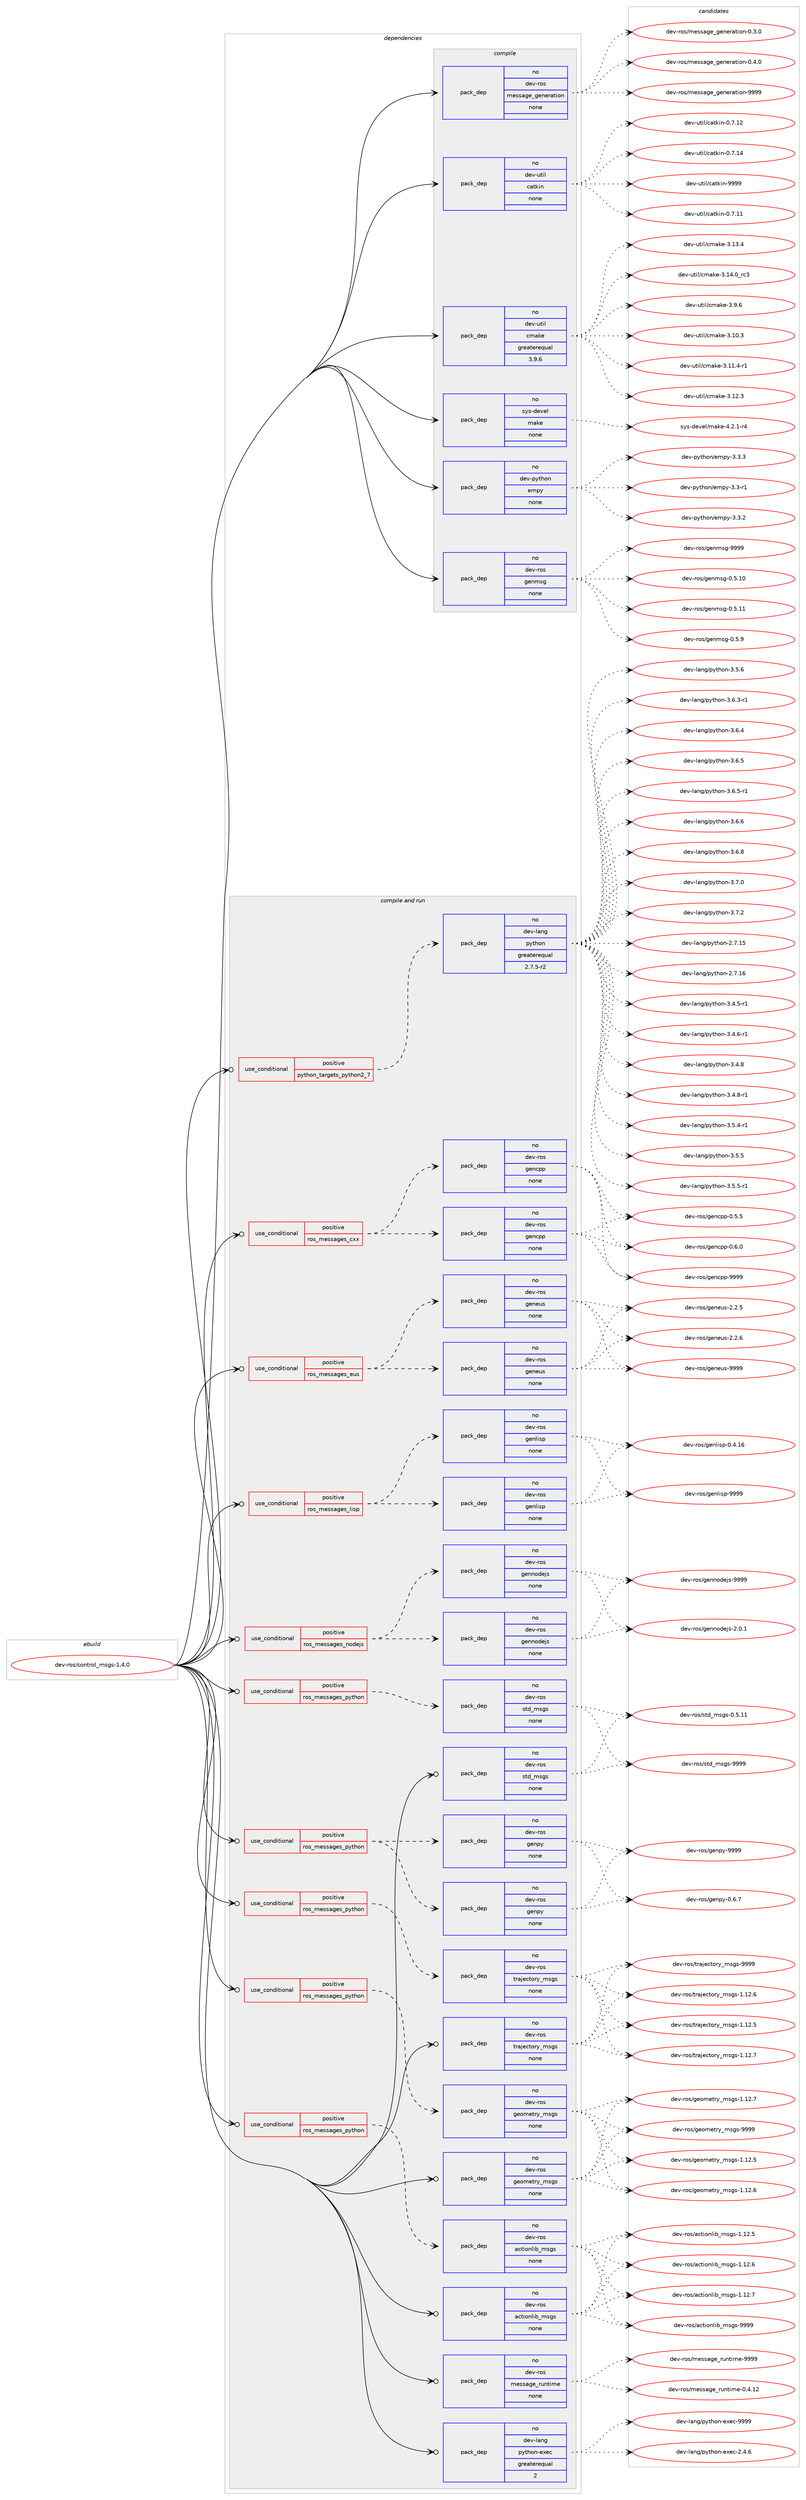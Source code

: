 digraph prolog {

# *************
# Graph options
# *************

newrank=true;
concentrate=true;
compound=true;
graph [rankdir=LR,fontname=Helvetica,fontsize=10,ranksep=1.5];#, ranksep=2.5, nodesep=0.2];
edge  [arrowhead=vee];
node  [fontname=Helvetica,fontsize=10];

# **********
# The ebuild
# **********

subgraph cluster_leftcol {
color=gray;
rank=same;
label=<<i>ebuild</i>>;
id [label="dev-ros/control_msgs-1.4.0", color=red, width=4, href="../dev-ros/control_msgs-1.4.0.svg"];
}

# ****************
# The dependencies
# ****************

subgraph cluster_midcol {
color=gray;
label=<<i>dependencies</i>>;
subgraph cluster_compile {
fillcolor="#eeeeee";
style=filled;
label=<<i>compile</i>>;
subgraph pack1041934 {
dependency1453414 [label=<<TABLE BORDER="0" CELLBORDER="1" CELLSPACING="0" CELLPADDING="4" WIDTH="220"><TR><TD ROWSPAN="6" CELLPADDING="30">pack_dep</TD></TR><TR><TD WIDTH="110">no</TD></TR><TR><TD>dev-python</TD></TR><TR><TD>empy</TD></TR><TR><TD>none</TD></TR><TR><TD></TD></TR></TABLE>>, shape=none, color=blue];
}
id:e -> dependency1453414:w [weight=20,style="solid",arrowhead="vee"];
subgraph pack1041935 {
dependency1453415 [label=<<TABLE BORDER="0" CELLBORDER="1" CELLSPACING="0" CELLPADDING="4" WIDTH="220"><TR><TD ROWSPAN="6" CELLPADDING="30">pack_dep</TD></TR><TR><TD WIDTH="110">no</TD></TR><TR><TD>dev-ros</TD></TR><TR><TD>genmsg</TD></TR><TR><TD>none</TD></TR><TR><TD></TD></TR></TABLE>>, shape=none, color=blue];
}
id:e -> dependency1453415:w [weight=20,style="solid",arrowhead="vee"];
subgraph pack1041936 {
dependency1453416 [label=<<TABLE BORDER="0" CELLBORDER="1" CELLSPACING="0" CELLPADDING="4" WIDTH="220"><TR><TD ROWSPAN="6" CELLPADDING="30">pack_dep</TD></TR><TR><TD WIDTH="110">no</TD></TR><TR><TD>dev-ros</TD></TR><TR><TD>message_generation</TD></TR><TR><TD>none</TD></TR><TR><TD></TD></TR></TABLE>>, shape=none, color=blue];
}
id:e -> dependency1453416:w [weight=20,style="solid",arrowhead="vee"];
subgraph pack1041937 {
dependency1453417 [label=<<TABLE BORDER="0" CELLBORDER="1" CELLSPACING="0" CELLPADDING="4" WIDTH="220"><TR><TD ROWSPAN="6" CELLPADDING="30">pack_dep</TD></TR><TR><TD WIDTH="110">no</TD></TR><TR><TD>dev-util</TD></TR><TR><TD>catkin</TD></TR><TR><TD>none</TD></TR><TR><TD></TD></TR></TABLE>>, shape=none, color=blue];
}
id:e -> dependency1453417:w [weight=20,style="solid",arrowhead="vee"];
subgraph pack1041938 {
dependency1453418 [label=<<TABLE BORDER="0" CELLBORDER="1" CELLSPACING="0" CELLPADDING="4" WIDTH="220"><TR><TD ROWSPAN="6" CELLPADDING="30">pack_dep</TD></TR><TR><TD WIDTH="110">no</TD></TR><TR><TD>dev-util</TD></TR><TR><TD>cmake</TD></TR><TR><TD>greaterequal</TD></TR><TR><TD>3.9.6</TD></TR></TABLE>>, shape=none, color=blue];
}
id:e -> dependency1453418:w [weight=20,style="solid",arrowhead="vee"];
subgraph pack1041939 {
dependency1453419 [label=<<TABLE BORDER="0" CELLBORDER="1" CELLSPACING="0" CELLPADDING="4" WIDTH="220"><TR><TD ROWSPAN="6" CELLPADDING="30">pack_dep</TD></TR><TR><TD WIDTH="110">no</TD></TR><TR><TD>sys-devel</TD></TR><TR><TD>make</TD></TR><TR><TD>none</TD></TR><TR><TD></TD></TR></TABLE>>, shape=none, color=blue];
}
id:e -> dependency1453419:w [weight=20,style="solid",arrowhead="vee"];
}
subgraph cluster_compileandrun {
fillcolor="#eeeeee";
style=filled;
label=<<i>compile and run</i>>;
subgraph cond388090 {
dependency1453420 [label=<<TABLE BORDER="0" CELLBORDER="1" CELLSPACING="0" CELLPADDING="4"><TR><TD ROWSPAN="3" CELLPADDING="10">use_conditional</TD></TR><TR><TD>positive</TD></TR><TR><TD>python_targets_python2_7</TD></TR></TABLE>>, shape=none, color=red];
subgraph pack1041940 {
dependency1453421 [label=<<TABLE BORDER="0" CELLBORDER="1" CELLSPACING="0" CELLPADDING="4" WIDTH="220"><TR><TD ROWSPAN="6" CELLPADDING="30">pack_dep</TD></TR><TR><TD WIDTH="110">no</TD></TR><TR><TD>dev-lang</TD></TR><TR><TD>python</TD></TR><TR><TD>greaterequal</TD></TR><TR><TD>2.7.5-r2</TD></TR></TABLE>>, shape=none, color=blue];
}
dependency1453420:e -> dependency1453421:w [weight=20,style="dashed",arrowhead="vee"];
}
id:e -> dependency1453420:w [weight=20,style="solid",arrowhead="odotvee"];
subgraph cond388091 {
dependency1453422 [label=<<TABLE BORDER="0" CELLBORDER="1" CELLSPACING="0" CELLPADDING="4"><TR><TD ROWSPAN="3" CELLPADDING="10">use_conditional</TD></TR><TR><TD>positive</TD></TR><TR><TD>ros_messages_cxx</TD></TR></TABLE>>, shape=none, color=red];
subgraph pack1041941 {
dependency1453423 [label=<<TABLE BORDER="0" CELLBORDER="1" CELLSPACING="0" CELLPADDING="4" WIDTH="220"><TR><TD ROWSPAN="6" CELLPADDING="30">pack_dep</TD></TR><TR><TD WIDTH="110">no</TD></TR><TR><TD>dev-ros</TD></TR><TR><TD>gencpp</TD></TR><TR><TD>none</TD></TR><TR><TD></TD></TR></TABLE>>, shape=none, color=blue];
}
dependency1453422:e -> dependency1453423:w [weight=20,style="dashed",arrowhead="vee"];
subgraph pack1041942 {
dependency1453424 [label=<<TABLE BORDER="0" CELLBORDER="1" CELLSPACING="0" CELLPADDING="4" WIDTH="220"><TR><TD ROWSPAN="6" CELLPADDING="30">pack_dep</TD></TR><TR><TD WIDTH="110">no</TD></TR><TR><TD>dev-ros</TD></TR><TR><TD>gencpp</TD></TR><TR><TD>none</TD></TR><TR><TD></TD></TR></TABLE>>, shape=none, color=blue];
}
dependency1453422:e -> dependency1453424:w [weight=20,style="dashed",arrowhead="vee"];
}
id:e -> dependency1453422:w [weight=20,style="solid",arrowhead="odotvee"];
subgraph cond388092 {
dependency1453425 [label=<<TABLE BORDER="0" CELLBORDER="1" CELLSPACING="0" CELLPADDING="4"><TR><TD ROWSPAN="3" CELLPADDING="10">use_conditional</TD></TR><TR><TD>positive</TD></TR><TR><TD>ros_messages_eus</TD></TR></TABLE>>, shape=none, color=red];
subgraph pack1041943 {
dependency1453426 [label=<<TABLE BORDER="0" CELLBORDER="1" CELLSPACING="0" CELLPADDING="4" WIDTH="220"><TR><TD ROWSPAN="6" CELLPADDING="30">pack_dep</TD></TR><TR><TD WIDTH="110">no</TD></TR><TR><TD>dev-ros</TD></TR><TR><TD>geneus</TD></TR><TR><TD>none</TD></TR><TR><TD></TD></TR></TABLE>>, shape=none, color=blue];
}
dependency1453425:e -> dependency1453426:w [weight=20,style="dashed",arrowhead="vee"];
subgraph pack1041944 {
dependency1453427 [label=<<TABLE BORDER="0" CELLBORDER="1" CELLSPACING="0" CELLPADDING="4" WIDTH="220"><TR><TD ROWSPAN="6" CELLPADDING="30">pack_dep</TD></TR><TR><TD WIDTH="110">no</TD></TR><TR><TD>dev-ros</TD></TR><TR><TD>geneus</TD></TR><TR><TD>none</TD></TR><TR><TD></TD></TR></TABLE>>, shape=none, color=blue];
}
dependency1453425:e -> dependency1453427:w [weight=20,style="dashed",arrowhead="vee"];
}
id:e -> dependency1453425:w [weight=20,style="solid",arrowhead="odotvee"];
subgraph cond388093 {
dependency1453428 [label=<<TABLE BORDER="0" CELLBORDER="1" CELLSPACING="0" CELLPADDING="4"><TR><TD ROWSPAN="3" CELLPADDING="10">use_conditional</TD></TR><TR><TD>positive</TD></TR><TR><TD>ros_messages_lisp</TD></TR></TABLE>>, shape=none, color=red];
subgraph pack1041945 {
dependency1453429 [label=<<TABLE BORDER="0" CELLBORDER="1" CELLSPACING="0" CELLPADDING="4" WIDTH="220"><TR><TD ROWSPAN="6" CELLPADDING="30">pack_dep</TD></TR><TR><TD WIDTH="110">no</TD></TR><TR><TD>dev-ros</TD></TR><TR><TD>genlisp</TD></TR><TR><TD>none</TD></TR><TR><TD></TD></TR></TABLE>>, shape=none, color=blue];
}
dependency1453428:e -> dependency1453429:w [weight=20,style="dashed",arrowhead="vee"];
subgraph pack1041946 {
dependency1453430 [label=<<TABLE BORDER="0" CELLBORDER="1" CELLSPACING="0" CELLPADDING="4" WIDTH="220"><TR><TD ROWSPAN="6" CELLPADDING="30">pack_dep</TD></TR><TR><TD WIDTH="110">no</TD></TR><TR><TD>dev-ros</TD></TR><TR><TD>genlisp</TD></TR><TR><TD>none</TD></TR><TR><TD></TD></TR></TABLE>>, shape=none, color=blue];
}
dependency1453428:e -> dependency1453430:w [weight=20,style="dashed",arrowhead="vee"];
}
id:e -> dependency1453428:w [weight=20,style="solid",arrowhead="odotvee"];
subgraph cond388094 {
dependency1453431 [label=<<TABLE BORDER="0" CELLBORDER="1" CELLSPACING="0" CELLPADDING="4"><TR><TD ROWSPAN="3" CELLPADDING="10">use_conditional</TD></TR><TR><TD>positive</TD></TR><TR><TD>ros_messages_nodejs</TD></TR></TABLE>>, shape=none, color=red];
subgraph pack1041947 {
dependency1453432 [label=<<TABLE BORDER="0" CELLBORDER="1" CELLSPACING="0" CELLPADDING="4" WIDTH="220"><TR><TD ROWSPAN="6" CELLPADDING="30">pack_dep</TD></TR><TR><TD WIDTH="110">no</TD></TR><TR><TD>dev-ros</TD></TR><TR><TD>gennodejs</TD></TR><TR><TD>none</TD></TR><TR><TD></TD></TR></TABLE>>, shape=none, color=blue];
}
dependency1453431:e -> dependency1453432:w [weight=20,style="dashed",arrowhead="vee"];
subgraph pack1041948 {
dependency1453433 [label=<<TABLE BORDER="0" CELLBORDER="1" CELLSPACING="0" CELLPADDING="4" WIDTH="220"><TR><TD ROWSPAN="6" CELLPADDING="30">pack_dep</TD></TR><TR><TD WIDTH="110">no</TD></TR><TR><TD>dev-ros</TD></TR><TR><TD>gennodejs</TD></TR><TR><TD>none</TD></TR><TR><TD></TD></TR></TABLE>>, shape=none, color=blue];
}
dependency1453431:e -> dependency1453433:w [weight=20,style="dashed",arrowhead="vee"];
}
id:e -> dependency1453431:w [weight=20,style="solid",arrowhead="odotvee"];
subgraph cond388095 {
dependency1453434 [label=<<TABLE BORDER="0" CELLBORDER="1" CELLSPACING="0" CELLPADDING="4"><TR><TD ROWSPAN="3" CELLPADDING="10">use_conditional</TD></TR><TR><TD>positive</TD></TR><TR><TD>ros_messages_python</TD></TR></TABLE>>, shape=none, color=red];
subgraph pack1041949 {
dependency1453435 [label=<<TABLE BORDER="0" CELLBORDER="1" CELLSPACING="0" CELLPADDING="4" WIDTH="220"><TR><TD ROWSPAN="6" CELLPADDING="30">pack_dep</TD></TR><TR><TD WIDTH="110">no</TD></TR><TR><TD>dev-ros</TD></TR><TR><TD>actionlib_msgs</TD></TR><TR><TD>none</TD></TR><TR><TD></TD></TR></TABLE>>, shape=none, color=blue];
}
dependency1453434:e -> dependency1453435:w [weight=20,style="dashed",arrowhead="vee"];
}
id:e -> dependency1453434:w [weight=20,style="solid",arrowhead="odotvee"];
subgraph cond388096 {
dependency1453436 [label=<<TABLE BORDER="0" CELLBORDER="1" CELLSPACING="0" CELLPADDING="4"><TR><TD ROWSPAN="3" CELLPADDING="10">use_conditional</TD></TR><TR><TD>positive</TD></TR><TR><TD>ros_messages_python</TD></TR></TABLE>>, shape=none, color=red];
subgraph pack1041950 {
dependency1453437 [label=<<TABLE BORDER="0" CELLBORDER="1" CELLSPACING="0" CELLPADDING="4" WIDTH="220"><TR><TD ROWSPAN="6" CELLPADDING="30">pack_dep</TD></TR><TR><TD WIDTH="110">no</TD></TR><TR><TD>dev-ros</TD></TR><TR><TD>genpy</TD></TR><TR><TD>none</TD></TR><TR><TD></TD></TR></TABLE>>, shape=none, color=blue];
}
dependency1453436:e -> dependency1453437:w [weight=20,style="dashed",arrowhead="vee"];
subgraph pack1041951 {
dependency1453438 [label=<<TABLE BORDER="0" CELLBORDER="1" CELLSPACING="0" CELLPADDING="4" WIDTH="220"><TR><TD ROWSPAN="6" CELLPADDING="30">pack_dep</TD></TR><TR><TD WIDTH="110">no</TD></TR><TR><TD>dev-ros</TD></TR><TR><TD>genpy</TD></TR><TR><TD>none</TD></TR><TR><TD></TD></TR></TABLE>>, shape=none, color=blue];
}
dependency1453436:e -> dependency1453438:w [weight=20,style="dashed",arrowhead="vee"];
}
id:e -> dependency1453436:w [weight=20,style="solid",arrowhead="odotvee"];
subgraph cond388097 {
dependency1453439 [label=<<TABLE BORDER="0" CELLBORDER="1" CELLSPACING="0" CELLPADDING="4"><TR><TD ROWSPAN="3" CELLPADDING="10">use_conditional</TD></TR><TR><TD>positive</TD></TR><TR><TD>ros_messages_python</TD></TR></TABLE>>, shape=none, color=red];
subgraph pack1041952 {
dependency1453440 [label=<<TABLE BORDER="0" CELLBORDER="1" CELLSPACING="0" CELLPADDING="4" WIDTH="220"><TR><TD ROWSPAN="6" CELLPADDING="30">pack_dep</TD></TR><TR><TD WIDTH="110">no</TD></TR><TR><TD>dev-ros</TD></TR><TR><TD>geometry_msgs</TD></TR><TR><TD>none</TD></TR><TR><TD></TD></TR></TABLE>>, shape=none, color=blue];
}
dependency1453439:e -> dependency1453440:w [weight=20,style="dashed",arrowhead="vee"];
}
id:e -> dependency1453439:w [weight=20,style="solid",arrowhead="odotvee"];
subgraph cond388098 {
dependency1453441 [label=<<TABLE BORDER="0" CELLBORDER="1" CELLSPACING="0" CELLPADDING="4"><TR><TD ROWSPAN="3" CELLPADDING="10">use_conditional</TD></TR><TR><TD>positive</TD></TR><TR><TD>ros_messages_python</TD></TR></TABLE>>, shape=none, color=red];
subgraph pack1041953 {
dependency1453442 [label=<<TABLE BORDER="0" CELLBORDER="1" CELLSPACING="0" CELLPADDING="4" WIDTH="220"><TR><TD ROWSPAN="6" CELLPADDING="30">pack_dep</TD></TR><TR><TD WIDTH="110">no</TD></TR><TR><TD>dev-ros</TD></TR><TR><TD>std_msgs</TD></TR><TR><TD>none</TD></TR><TR><TD></TD></TR></TABLE>>, shape=none, color=blue];
}
dependency1453441:e -> dependency1453442:w [weight=20,style="dashed",arrowhead="vee"];
}
id:e -> dependency1453441:w [weight=20,style="solid",arrowhead="odotvee"];
subgraph cond388099 {
dependency1453443 [label=<<TABLE BORDER="0" CELLBORDER="1" CELLSPACING="0" CELLPADDING="4"><TR><TD ROWSPAN="3" CELLPADDING="10">use_conditional</TD></TR><TR><TD>positive</TD></TR><TR><TD>ros_messages_python</TD></TR></TABLE>>, shape=none, color=red];
subgraph pack1041954 {
dependency1453444 [label=<<TABLE BORDER="0" CELLBORDER="1" CELLSPACING="0" CELLPADDING="4" WIDTH="220"><TR><TD ROWSPAN="6" CELLPADDING="30">pack_dep</TD></TR><TR><TD WIDTH="110">no</TD></TR><TR><TD>dev-ros</TD></TR><TR><TD>trajectory_msgs</TD></TR><TR><TD>none</TD></TR><TR><TD></TD></TR></TABLE>>, shape=none, color=blue];
}
dependency1453443:e -> dependency1453444:w [weight=20,style="dashed",arrowhead="vee"];
}
id:e -> dependency1453443:w [weight=20,style="solid",arrowhead="odotvee"];
subgraph pack1041955 {
dependency1453445 [label=<<TABLE BORDER="0" CELLBORDER="1" CELLSPACING="0" CELLPADDING="4" WIDTH="220"><TR><TD ROWSPAN="6" CELLPADDING="30">pack_dep</TD></TR><TR><TD WIDTH="110">no</TD></TR><TR><TD>dev-lang</TD></TR><TR><TD>python-exec</TD></TR><TR><TD>greaterequal</TD></TR><TR><TD>2</TD></TR></TABLE>>, shape=none, color=blue];
}
id:e -> dependency1453445:w [weight=20,style="solid",arrowhead="odotvee"];
subgraph pack1041956 {
dependency1453446 [label=<<TABLE BORDER="0" CELLBORDER="1" CELLSPACING="0" CELLPADDING="4" WIDTH="220"><TR><TD ROWSPAN="6" CELLPADDING="30">pack_dep</TD></TR><TR><TD WIDTH="110">no</TD></TR><TR><TD>dev-ros</TD></TR><TR><TD>actionlib_msgs</TD></TR><TR><TD>none</TD></TR><TR><TD></TD></TR></TABLE>>, shape=none, color=blue];
}
id:e -> dependency1453446:w [weight=20,style="solid",arrowhead="odotvee"];
subgraph pack1041957 {
dependency1453447 [label=<<TABLE BORDER="0" CELLBORDER="1" CELLSPACING="0" CELLPADDING="4" WIDTH="220"><TR><TD ROWSPAN="6" CELLPADDING="30">pack_dep</TD></TR><TR><TD WIDTH="110">no</TD></TR><TR><TD>dev-ros</TD></TR><TR><TD>geometry_msgs</TD></TR><TR><TD>none</TD></TR><TR><TD></TD></TR></TABLE>>, shape=none, color=blue];
}
id:e -> dependency1453447:w [weight=20,style="solid",arrowhead="odotvee"];
subgraph pack1041958 {
dependency1453448 [label=<<TABLE BORDER="0" CELLBORDER="1" CELLSPACING="0" CELLPADDING="4" WIDTH="220"><TR><TD ROWSPAN="6" CELLPADDING="30">pack_dep</TD></TR><TR><TD WIDTH="110">no</TD></TR><TR><TD>dev-ros</TD></TR><TR><TD>message_runtime</TD></TR><TR><TD>none</TD></TR><TR><TD></TD></TR></TABLE>>, shape=none, color=blue];
}
id:e -> dependency1453448:w [weight=20,style="solid",arrowhead="odotvee"];
subgraph pack1041959 {
dependency1453449 [label=<<TABLE BORDER="0" CELLBORDER="1" CELLSPACING="0" CELLPADDING="4" WIDTH="220"><TR><TD ROWSPAN="6" CELLPADDING="30">pack_dep</TD></TR><TR><TD WIDTH="110">no</TD></TR><TR><TD>dev-ros</TD></TR><TR><TD>std_msgs</TD></TR><TR><TD>none</TD></TR><TR><TD></TD></TR></TABLE>>, shape=none, color=blue];
}
id:e -> dependency1453449:w [weight=20,style="solid",arrowhead="odotvee"];
subgraph pack1041960 {
dependency1453450 [label=<<TABLE BORDER="0" CELLBORDER="1" CELLSPACING="0" CELLPADDING="4" WIDTH="220"><TR><TD ROWSPAN="6" CELLPADDING="30">pack_dep</TD></TR><TR><TD WIDTH="110">no</TD></TR><TR><TD>dev-ros</TD></TR><TR><TD>trajectory_msgs</TD></TR><TR><TD>none</TD></TR><TR><TD></TD></TR></TABLE>>, shape=none, color=blue];
}
id:e -> dependency1453450:w [weight=20,style="solid",arrowhead="odotvee"];
}
subgraph cluster_run {
fillcolor="#eeeeee";
style=filled;
label=<<i>run</i>>;
}
}

# **************
# The candidates
# **************

subgraph cluster_choices {
rank=same;
color=gray;
label=<<i>candidates</i>>;

subgraph choice1041934 {
color=black;
nodesep=1;
choice1001011184511212111610411111047101109112121455146514511449 [label="dev-python/empy-3.3-r1", color=red, width=4,href="../dev-python/empy-3.3-r1.svg"];
choice1001011184511212111610411111047101109112121455146514650 [label="dev-python/empy-3.3.2", color=red, width=4,href="../dev-python/empy-3.3.2.svg"];
choice1001011184511212111610411111047101109112121455146514651 [label="dev-python/empy-3.3.3", color=red, width=4,href="../dev-python/empy-3.3.3.svg"];
dependency1453414:e -> choice1001011184511212111610411111047101109112121455146514511449:w [style=dotted,weight="100"];
dependency1453414:e -> choice1001011184511212111610411111047101109112121455146514650:w [style=dotted,weight="100"];
dependency1453414:e -> choice1001011184511212111610411111047101109112121455146514651:w [style=dotted,weight="100"];
}
subgraph choice1041935 {
color=black;
nodesep=1;
choice100101118451141111154710310111010911510345484653464948 [label="dev-ros/genmsg-0.5.10", color=red, width=4,href="../dev-ros/genmsg-0.5.10.svg"];
choice100101118451141111154710310111010911510345484653464949 [label="dev-ros/genmsg-0.5.11", color=red, width=4,href="../dev-ros/genmsg-0.5.11.svg"];
choice1001011184511411111547103101110109115103454846534657 [label="dev-ros/genmsg-0.5.9", color=red, width=4,href="../dev-ros/genmsg-0.5.9.svg"];
choice10010111845114111115471031011101091151034557575757 [label="dev-ros/genmsg-9999", color=red, width=4,href="../dev-ros/genmsg-9999.svg"];
dependency1453415:e -> choice100101118451141111154710310111010911510345484653464948:w [style=dotted,weight="100"];
dependency1453415:e -> choice100101118451141111154710310111010911510345484653464949:w [style=dotted,weight="100"];
dependency1453415:e -> choice1001011184511411111547103101110109115103454846534657:w [style=dotted,weight="100"];
dependency1453415:e -> choice10010111845114111115471031011101091151034557575757:w [style=dotted,weight="100"];
}
subgraph choice1041936 {
color=black;
nodesep=1;
choice1001011184511411111547109101115115971031019510310111010111497116105111110454846514648 [label="dev-ros/message_generation-0.3.0", color=red, width=4,href="../dev-ros/message_generation-0.3.0.svg"];
choice1001011184511411111547109101115115971031019510310111010111497116105111110454846524648 [label="dev-ros/message_generation-0.4.0", color=red, width=4,href="../dev-ros/message_generation-0.4.0.svg"];
choice10010111845114111115471091011151159710310195103101110101114971161051111104557575757 [label="dev-ros/message_generation-9999", color=red, width=4,href="../dev-ros/message_generation-9999.svg"];
dependency1453416:e -> choice1001011184511411111547109101115115971031019510310111010111497116105111110454846514648:w [style=dotted,weight="100"];
dependency1453416:e -> choice1001011184511411111547109101115115971031019510310111010111497116105111110454846524648:w [style=dotted,weight="100"];
dependency1453416:e -> choice10010111845114111115471091011151159710310195103101110101114971161051111104557575757:w [style=dotted,weight="100"];
}
subgraph choice1041937 {
color=black;
nodesep=1;
choice1001011184511711610510847999711610710511045484655464949 [label="dev-util/catkin-0.7.11", color=red, width=4,href="../dev-util/catkin-0.7.11.svg"];
choice1001011184511711610510847999711610710511045484655464950 [label="dev-util/catkin-0.7.12", color=red, width=4,href="../dev-util/catkin-0.7.12.svg"];
choice1001011184511711610510847999711610710511045484655464952 [label="dev-util/catkin-0.7.14", color=red, width=4,href="../dev-util/catkin-0.7.14.svg"];
choice100101118451171161051084799971161071051104557575757 [label="dev-util/catkin-9999", color=red, width=4,href="../dev-util/catkin-9999.svg"];
dependency1453417:e -> choice1001011184511711610510847999711610710511045484655464949:w [style=dotted,weight="100"];
dependency1453417:e -> choice1001011184511711610510847999711610710511045484655464950:w [style=dotted,weight="100"];
dependency1453417:e -> choice1001011184511711610510847999711610710511045484655464952:w [style=dotted,weight="100"];
dependency1453417:e -> choice100101118451171161051084799971161071051104557575757:w [style=dotted,weight="100"];
}
subgraph choice1041938 {
color=black;
nodesep=1;
choice1001011184511711610510847991099710710145514649484651 [label="dev-util/cmake-3.10.3", color=red, width=4,href="../dev-util/cmake-3.10.3.svg"];
choice10010111845117116105108479910997107101455146494946524511449 [label="dev-util/cmake-3.11.4-r1", color=red, width=4,href="../dev-util/cmake-3.11.4-r1.svg"];
choice1001011184511711610510847991099710710145514649504651 [label="dev-util/cmake-3.12.3", color=red, width=4,href="../dev-util/cmake-3.12.3.svg"];
choice1001011184511711610510847991099710710145514649514652 [label="dev-util/cmake-3.13.4", color=red, width=4,href="../dev-util/cmake-3.13.4.svg"];
choice1001011184511711610510847991099710710145514649524648951149951 [label="dev-util/cmake-3.14.0_rc3", color=red, width=4,href="../dev-util/cmake-3.14.0_rc3.svg"];
choice10010111845117116105108479910997107101455146574654 [label="dev-util/cmake-3.9.6", color=red, width=4,href="../dev-util/cmake-3.9.6.svg"];
dependency1453418:e -> choice1001011184511711610510847991099710710145514649484651:w [style=dotted,weight="100"];
dependency1453418:e -> choice10010111845117116105108479910997107101455146494946524511449:w [style=dotted,weight="100"];
dependency1453418:e -> choice1001011184511711610510847991099710710145514649504651:w [style=dotted,weight="100"];
dependency1453418:e -> choice1001011184511711610510847991099710710145514649514652:w [style=dotted,weight="100"];
dependency1453418:e -> choice1001011184511711610510847991099710710145514649524648951149951:w [style=dotted,weight="100"];
dependency1453418:e -> choice10010111845117116105108479910997107101455146574654:w [style=dotted,weight="100"];
}
subgraph choice1041939 {
color=black;
nodesep=1;
choice1151211154510010111810110847109971071014552465046494511452 [label="sys-devel/make-4.2.1-r4", color=red, width=4,href="../sys-devel/make-4.2.1-r4.svg"];
dependency1453419:e -> choice1151211154510010111810110847109971071014552465046494511452:w [style=dotted,weight="100"];
}
subgraph choice1041940 {
color=black;
nodesep=1;
choice10010111845108971101034711212111610411111045504655464953 [label="dev-lang/python-2.7.15", color=red, width=4,href="../dev-lang/python-2.7.15.svg"];
choice10010111845108971101034711212111610411111045504655464954 [label="dev-lang/python-2.7.16", color=red, width=4,href="../dev-lang/python-2.7.16.svg"];
choice1001011184510897110103471121211161041111104551465246534511449 [label="dev-lang/python-3.4.5-r1", color=red, width=4,href="../dev-lang/python-3.4.5-r1.svg"];
choice1001011184510897110103471121211161041111104551465246544511449 [label="dev-lang/python-3.4.6-r1", color=red, width=4,href="../dev-lang/python-3.4.6-r1.svg"];
choice100101118451089711010347112121116104111110455146524656 [label="dev-lang/python-3.4.8", color=red, width=4,href="../dev-lang/python-3.4.8.svg"];
choice1001011184510897110103471121211161041111104551465246564511449 [label="dev-lang/python-3.4.8-r1", color=red, width=4,href="../dev-lang/python-3.4.8-r1.svg"];
choice1001011184510897110103471121211161041111104551465346524511449 [label="dev-lang/python-3.5.4-r1", color=red, width=4,href="../dev-lang/python-3.5.4-r1.svg"];
choice100101118451089711010347112121116104111110455146534653 [label="dev-lang/python-3.5.5", color=red, width=4,href="../dev-lang/python-3.5.5.svg"];
choice1001011184510897110103471121211161041111104551465346534511449 [label="dev-lang/python-3.5.5-r1", color=red, width=4,href="../dev-lang/python-3.5.5-r1.svg"];
choice100101118451089711010347112121116104111110455146534654 [label="dev-lang/python-3.5.6", color=red, width=4,href="../dev-lang/python-3.5.6.svg"];
choice1001011184510897110103471121211161041111104551465446514511449 [label="dev-lang/python-3.6.3-r1", color=red, width=4,href="../dev-lang/python-3.6.3-r1.svg"];
choice100101118451089711010347112121116104111110455146544652 [label="dev-lang/python-3.6.4", color=red, width=4,href="../dev-lang/python-3.6.4.svg"];
choice100101118451089711010347112121116104111110455146544653 [label="dev-lang/python-3.6.5", color=red, width=4,href="../dev-lang/python-3.6.5.svg"];
choice1001011184510897110103471121211161041111104551465446534511449 [label="dev-lang/python-3.6.5-r1", color=red, width=4,href="../dev-lang/python-3.6.5-r1.svg"];
choice100101118451089711010347112121116104111110455146544654 [label="dev-lang/python-3.6.6", color=red, width=4,href="../dev-lang/python-3.6.6.svg"];
choice100101118451089711010347112121116104111110455146544656 [label="dev-lang/python-3.6.8", color=red, width=4,href="../dev-lang/python-3.6.8.svg"];
choice100101118451089711010347112121116104111110455146554648 [label="dev-lang/python-3.7.0", color=red, width=4,href="../dev-lang/python-3.7.0.svg"];
choice100101118451089711010347112121116104111110455146554650 [label="dev-lang/python-3.7.2", color=red, width=4,href="../dev-lang/python-3.7.2.svg"];
dependency1453421:e -> choice10010111845108971101034711212111610411111045504655464953:w [style=dotted,weight="100"];
dependency1453421:e -> choice10010111845108971101034711212111610411111045504655464954:w [style=dotted,weight="100"];
dependency1453421:e -> choice1001011184510897110103471121211161041111104551465246534511449:w [style=dotted,weight="100"];
dependency1453421:e -> choice1001011184510897110103471121211161041111104551465246544511449:w [style=dotted,weight="100"];
dependency1453421:e -> choice100101118451089711010347112121116104111110455146524656:w [style=dotted,weight="100"];
dependency1453421:e -> choice1001011184510897110103471121211161041111104551465246564511449:w [style=dotted,weight="100"];
dependency1453421:e -> choice1001011184510897110103471121211161041111104551465346524511449:w [style=dotted,weight="100"];
dependency1453421:e -> choice100101118451089711010347112121116104111110455146534653:w [style=dotted,weight="100"];
dependency1453421:e -> choice1001011184510897110103471121211161041111104551465346534511449:w [style=dotted,weight="100"];
dependency1453421:e -> choice100101118451089711010347112121116104111110455146534654:w [style=dotted,weight="100"];
dependency1453421:e -> choice1001011184510897110103471121211161041111104551465446514511449:w [style=dotted,weight="100"];
dependency1453421:e -> choice100101118451089711010347112121116104111110455146544652:w [style=dotted,weight="100"];
dependency1453421:e -> choice100101118451089711010347112121116104111110455146544653:w [style=dotted,weight="100"];
dependency1453421:e -> choice1001011184510897110103471121211161041111104551465446534511449:w [style=dotted,weight="100"];
dependency1453421:e -> choice100101118451089711010347112121116104111110455146544654:w [style=dotted,weight="100"];
dependency1453421:e -> choice100101118451089711010347112121116104111110455146544656:w [style=dotted,weight="100"];
dependency1453421:e -> choice100101118451089711010347112121116104111110455146554648:w [style=dotted,weight="100"];
dependency1453421:e -> choice100101118451089711010347112121116104111110455146554650:w [style=dotted,weight="100"];
}
subgraph choice1041941 {
color=black;
nodesep=1;
choice100101118451141111154710310111099112112454846534653 [label="dev-ros/gencpp-0.5.5", color=red, width=4,href="../dev-ros/gencpp-0.5.5.svg"];
choice100101118451141111154710310111099112112454846544648 [label="dev-ros/gencpp-0.6.0", color=red, width=4,href="../dev-ros/gencpp-0.6.0.svg"];
choice1001011184511411111547103101110991121124557575757 [label="dev-ros/gencpp-9999", color=red, width=4,href="../dev-ros/gencpp-9999.svg"];
dependency1453423:e -> choice100101118451141111154710310111099112112454846534653:w [style=dotted,weight="100"];
dependency1453423:e -> choice100101118451141111154710310111099112112454846544648:w [style=dotted,weight="100"];
dependency1453423:e -> choice1001011184511411111547103101110991121124557575757:w [style=dotted,weight="100"];
}
subgraph choice1041942 {
color=black;
nodesep=1;
choice100101118451141111154710310111099112112454846534653 [label="dev-ros/gencpp-0.5.5", color=red, width=4,href="../dev-ros/gencpp-0.5.5.svg"];
choice100101118451141111154710310111099112112454846544648 [label="dev-ros/gencpp-0.6.0", color=red, width=4,href="../dev-ros/gencpp-0.6.0.svg"];
choice1001011184511411111547103101110991121124557575757 [label="dev-ros/gencpp-9999", color=red, width=4,href="../dev-ros/gencpp-9999.svg"];
dependency1453424:e -> choice100101118451141111154710310111099112112454846534653:w [style=dotted,weight="100"];
dependency1453424:e -> choice100101118451141111154710310111099112112454846544648:w [style=dotted,weight="100"];
dependency1453424:e -> choice1001011184511411111547103101110991121124557575757:w [style=dotted,weight="100"];
}
subgraph choice1041943 {
color=black;
nodesep=1;
choice1001011184511411111547103101110101117115455046504653 [label="dev-ros/geneus-2.2.5", color=red, width=4,href="../dev-ros/geneus-2.2.5.svg"];
choice1001011184511411111547103101110101117115455046504654 [label="dev-ros/geneus-2.2.6", color=red, width=4,href="../dev-ros/geneus-2.2.6.svg"];
choice10010111845114111115471031011101011171154557575757 [label="dev-ros/geneus-9999", color=red, width=4,href="../dev-ros/geneus-9999.svg"];
dependency1453426:e -> choice1001011184511411111547103101110101117115455046504653:w [style=dotted,weight="100"];
dependency1453426:e -> choice1001011184511411111547103101110101117115455046504654:w [style=dotted,weight="100"];
dependency1453426:e -> choice10010111845114111115471031011101011171154557575757:w [style=dotted,weight="100"];
}
subgraph choice1041944 {
color=black;
nodesep=1;
choice1001011184511411111547103101110101117115455046504653 [label="dev-ros/geneus-2.2.5", color=red, width=4,href="../dev-ros/geneus-2.2.5.svg"];
choice1001011184511411111547103101110101117115455046504654 [label="dev-ros/geneus-2.2.6", color=red, width=4,href="../dev-ros/geneus-2.2.6.svg"];
choice10010111845114111115471031011101011171154557575757 [label="dev-ros/geneus-9999", color=red, width=4,href="../dev-ros/geneus-9999.svg"];
dependency1453427:e -> choice1001011184511411111547103101110101117115455046504653:w [style=dotted,weight="100"];
dependency1453427:e -> choice1001011184511411111547103101110101117115455046504654:w [style=dotted,weight="100"];
dependency1453427:e -> choice10010111845114111115471031011101011171154557575757:w [style=dotted,weight="100"];
}
subgraph choice1041945 {
color=black;
nodesep=1;
choice100101118451141111154710310111010810511511245484652464954 [label="dev-ros/genlisp-0.4.16", color=red, width=4,href="../dev-ros/genlisp-0.4.16.svg"];
choice10010111845114111115471031011101081051151124557575757 [label="dev-ros/genlisp-9999", color=red, width=4,href="../dev-ros/genlisp-9999.svg"];
dependency1453429:e -> choice100101118451141111154710310111010810511511245484652464954:w [style=dotted,weight="100"];
dependency1453429:e -> choice10010111845114111115471031011101081051151124557575757:w [style=dotted,weight="100"];
}
subgraph choice1041946 {
color=black;
nodesep=1;
choice100101118451141111154710310111010810511511245484652464954 [label="dev-ros/genlisp-0.4.16", color=red, width=4,href="../dev-ros/genlisp-0.4.16.svg"];
choice10010111845114111115471031011101081051151124557575757 [label="dev-ros/genlisp-9999", color=red, width=4,href="../dev-ros/genlisp-9999.svg"];
dependency1453430:e -> choice100101118451141111154710310111010810511511245484652464954:w [style=dotted,weight="100"];
dependency1453430:e -> choice10010111845114111115471031011101081051151124557575757:w [style=dotted,weight="100"];
}
subgraph choice1041947 {
color=black;
nodesep=1;
choice1001011184511411111547103101110110111100101106115455046484649 [label="dev-ros/gennodejs-2.0.1", color=red, width=4,href="../dev-ros/gennodejs-2.0.1.svg"];
choice10010111845114111115471031011101101111001011061154557575757 [label="dev-ros/gennodejs-9999", color=red, width=4,href="../dev-ros/gennodejs-9999.svg"];
dependency1453432:e -> choice1001011184511411111547103101110110111100101106115455046484649:w [style=dotted,weight="100"];
dependency1453432:e -> choice10010111845114111115471031011101101111001011061154557575757:w [style=dotted,weight="100"];
}
subgraph choice1041948 {
color=black;
nodesep=1;
choice1001011184511411111547103101110110111100101106115455046484649 [label="dev-ros/gennodejs-2.0.1", color=red, width=4,href="../dev-ros/gennodejs-2.0.1.svg"];
choice10010111845114111115471031011101101111001011061154557575757 [label="dev-ros/gennodejs-9999", color=red, width=4,href="../dev-ros/gennodejs-9999.svg"];
dependency1453433:e -> choice1001011184511411111547103101110110111100101106115455046484649:w [style=dotted,weight="100"];
dependency1453433:e -> choice10010111845114111115471031011101101111001011061154557575757:w [style=dotted,weight="100"];
}
subgraph choice1041949 {
color=black;
nodesep=1;
choice10010111845114111115479799116105111110108105989510911510311545494649504653 [label="dev-ros/actionlib_msgs-1.12.5", color=red, width=4,href="../dev-ros/actionlib_msgs-1.12.5.svg"];
choice10010111845114111115479799116105111110108105989510911510311545494649504654 [label="dev-ros/actionlib_msgs-1.12.6", color=red, width=4,href="../dev-ros/actionlib_msgs-1.12.6.svg"];
choice10010111845114111115479799116105111110108105989510911510311545494649504655 [label="dev-ros/actionlib_msgs-1.12.7", color=red, width=4,href="../dev-ros/actionlib_msgs-1.12.7.svg"];
choice1001011184511411111547979911610511111010810598951091151031154557575757 [label="dev-ros/actionlib_msgs-9999", color=red, width=4,href="../dev-ros/actionlib_msgs-9999.svg"];
dependency1453435:e -> choice10010111845114111115479799116105111110108105989510911510311545494649504653:w [style=dotted,weight="100"];
dependency1453435:e -> choice10010111845114111115479799116105111110108105989510911510311545494649504654:w [style=dotted,weight="100"];
dependency1453435:e -> choice10010111845114111115479799116105111110108105989510911510311545494649504655:w [style=dotted,weight="100"];
dependency1453435:e -> choice1001011184511411111547979911610511111010810598951091151031154557575757:w [style=dotted,weight="100"];
}
subgraph choice1041950 {
color=black;
nodesep=1;
choice1001011184511411111547103101110112121454846544655 [label="dev-ros/genpy-0.6.7", color=red, width=4,href="../dev-ros/genpy-0.6.7.svg"];
choice10010111845114111115471031011101121214557575757 [label="dev-ros/genpy-9999", color=red, width=4,href="../dev-ros/genpy-9999.svg"];
dependency1453437:e -> choice1001011184511411111547103101110112121454846544655:w [style=dotted,weight="100"];
dependency1453437:e -> choice10010111845114111115471031011101121214557575757:w [style=dotted,weight="100"];
}
subgraph choice1041951 {
color=black;
nodesep=1;
choice1001011184511411111547103101110112121454846544655 [label="dev-ros/genpy-0.6.7", color=red, width=4,href="../dev-ros/genpy-0.6.7.svg"];
choice10010111845114111115471031011101121214557575757 [label="dev-ros/genpy-9999", color=red, width=4,href="../dev-ros/genpy-9999.svg"];
dependency1453438:e -> choice1001011184511411111547103101110112121454846544655:w [style=dotted,weight="100"];
dependency1453438:e -> choice10010111845114111115471031011101121214557575757:w [style=dotted,weight="100"];
}
subgraph choice1041952 {
color=black;
nodesep=1;
choice10010111845114111115471031011111091011161141219510911510311545494649504653 [label="dev-ros/geometry_msgs-1.12.5", color=red, width=4,href="../dev-ros/geometry_msgs-1.12.5.svg"];
choice10010111845114111115471031011111091011161141219510911510311545494649504654 [label="dev-ros/geometry_msgs-1.12.6", color=red, width=4,href="../dev-ros/geometry_msgs-1.12.6.svg"];
choice10010111845114111115471031011111091011161141219510911510311545494649504655 [label="dev-ros/geometry_msgs-1.12.7", color=red, width=4,href="../dev-ros/geometry_msgs-1.12.7.svg"];
choice1001011184511411111547103101111109101116114121951091151031154557575757 [label="dev-ros/geometry_msgs-9999", color=red, width=4,href="../dev-ros/geometry_msgs-9999.svg"];
dependency1453440:e -> choice10010111845114111115471031011111091011161141219510911510311545494649504653:w [style=dotted,weight="100"];
dependency1453440:e -> choice10010111845114111115471031011111091011161141219510911510311545494649504654:w [style=dotted,weight="100"];
dependency1453440:e -> choice10010111845114111115471031011111091011161141219510911510311545494649504655:w [style=dotted,weight="100"];
dependency1453440:e -> choice1001011184511411111547103101111109101116114121951091151031154557575757:w [style=dotted,weight="100"];
}
subgraph choice1041953 {
color=black;
nodesep=1;
choice10010111845114111115471151161009510911510311545484653464949 [label="dev-ros/std_msgs-0.5.11", color=red, width=4,href="../dev-ros/std_msgs-0.5.11.svg"];
choice1001011184511411111547115116100951091151031154557575757 [label="dev-ros/std_msgs-9999", color=red, width=4,href="../dev-ros/std_msgs-9999.svg"];
dependency1453442:e -> choice10010111845114111115471151161009510911510311545484653464949:w [style=dotted,weight="100"];
dependency1453442:e -> choice1001011184511411111547115116100951091151031154557575757:w [style=dotted,weight="100"];
}
subgraph choice1041954 {
color=black;
nodesep=1;
choice100101118451141111154711611497106101991161111141219510911510311545494649504653 [label="dev-ros/trajectory_msgs-1.12.5", color=red, width=4,href="../dev-ros/trajectory_msgs-1.12.5.svg"];
choice100101118451141111154711611497106101991161111141219510911510311545494649504654 [label="dev-ros/trajectory_msgs-1.12.6", color=red, width=4,href="../dev-ros/trajectory_msgs-1.12.6.svg"];
choice100101118451141111154711611497106101991161111141219510911510311545494649504655 [label="dev-ros/trajectory_msgs-1.12.7", color=red, width=4,href="../dev-ros/trajectory_msgs-1.12.7.svg"];
choice10010111845114111115471161149710610199116111114121951091151031154557575757 [label="dev-ros/trajectory_msgs-9999", color=red, width=4,href="../dev-ros/trajectory_msgs-9999.svg"];
dependency1453444:e -> choice100101118451141111154711611497106101991161111141219510911510311545494649504653:w [style=dotted,weight="100"];
dependency1453444:e -> choice100101118451141111154711611497106101991161111141219510911510311545494649504654:w [style=dotted,weight="100"];
dependency1453444:e -> choice100101118451141111154711611497106101991161111141219510911510311545494649504655:w [style=dotted,weight="100"];
dependency1453444:e -> choice10010111845114111115471161149710610199116111114121951091151031154557575757:w [style=dotted,weight="100"];
}
subgraph choice1041955 {
color=black;
nodesep=1;
choice1001011184510897110103471121211161041111104510112010199455046524654 [label="dev-lang/python-exec-2.4.6", color=red, width=4,href="../dev-lang/python-exec-2.4.6.svg"];
choice10010111845108971101034711212111610411111045101120101994557575757 [label="dev-lang/python-exec-9999", color=red, width=4,href="../dev-lang/python-exec-9999.svg"];
dependency1453445:e -> choice1001011184510897110103471121211161041111104510112010199455046524654:w [style=dotted,weight="100"];
dependency1453445:e -> choice10010111845108971101034711212111610411111045101120101994557575757:w [style=dotted,weight="100"];
}
subgraph choice1041956 {
color=black;
nodesep=1;
choice10010111845114111115479799116105111110108105989510911510311545494649504653 [label="dev-ros/actionlib_msgs-1.12.5", color=red, width=4,href="../dev-ros/actionlib_msgs-1.12.5.svg"];
choice10010111845114111115479799116105111110108105989510911510311545494649504654 [label="dev-ros/actionlib_msgs-1.12.6", color=red, width=4,href="../dev-ros/actionlib_msgs-1.12.6.svg"];
choice10010111845114111115479799116105111110108105989510911510311545494649504655 [label="dev-ros/actionlib_msgs-1.12.7", color=red, width=4,href="../dev-ros/actionlib_msgs-1.12.7.svg"];
choice1001011184511411111547979911610511111010810598951091151031154557575757 [label="dev-ros/actionlib_msgs-9999", color=red, width=4,href="../dev-ros/actionlib_msgs-9999.svg"];
dependency1453446:e -> choice10010111845114111115479799116105111110108105989510911510311545494649504653:w [style=dotted,weight="100"];
dependency1453446:e -> choice10010111845114111115479799116105111110108105989510911510311545494649504654:w [style=dotted,weight="100"];
dependency1453446:e -> choice10010111845114111115479799116105111110108105989510911510311545494649504655:w [style=dotted,weight="100"];
dependency1453446:e -> choice1001011184511411111547979911610511111010810598951091151031154557575757:w [style=dotted,weight="100"];
}
subgraph choice1041957 {
color=black;
nodesep=1;
choice10010111845114111115471031011111091011161141219510911510311545494649504653 [label="dev-ros/geometry_msgs-1.12.5", color=red, width=4,href="../dev-ros/geometry_msgs-1.12.5.svg"];
choice10010111845114111115471031011111091011161141219510911510311545494649504654 [label="dev-ros/geometry_msgs-1.12.6", color=red, width=4,href="../dev-ros/geometry_msgs-1.12.6.svg"];
choice10010111845114111115471031011111091011161141219510911510311545494649504655 [label="dev-ros/geometry_msgs-1.12.7", color=red, width=4,href="../dev-ros/geometry_msgs-1.12.7.svg"];
choice1001011184511411111547103101111109101116114121951091151031154557575757 [label="dev-ros/geometry_msgs-9999", color=red, width=4,href="../dev-ros/geometry_msgs-9999.svg"];
dependency1453447:e -> choice10010111845114111115471031011111091011161141219510911510311545494649504653:w [style=dotted,weight="100"];
dependency1453447:e -> choice10010111845114111115471031011111091011161141219510911510311545494649504654:w [style=dotted,weight="100"];
dependency1453447:e -> choice10010111845114111115471031011111091011161141219510911510311545494649504655:w [style=dotted,weight="100"];
dependency1453447:e -> choice1001011184511411111547103101111109101116114121951091151031154557575757:w [style=dotted,weight="100"];
}
subgraph choice1041958 {
color=black;
nodesep=1;
choice1001011184511411111547109101115115971031019511411711011610510910145484652464950 [label="dev-ros/message_runtime-0.4.12", color=red, width=4,href="../dev-ros/message_runtime-0.4.12.svg"];
choice100101118451141111154710910111511597103101951141171101161051091014557575757 [label="dev-ros/message_runtime-9999", color=red, width=4,href="../dev-ros/message_runtime-9999.svg"];
dependency1453448:e -> choice1001011184511411111547109101115115971031019511411711011610510910145484652464950:w [style=dotted,weight="100"];
dependency1453448:e -> choice100101118451141111154710910111511597103101951141171101161051091014557575757:w [style=dotted,weight="100"];
}
subgraph choice1041959 {
color=black;
nodesep=1;
choice10010111845114111115471151161009510911510311545484653464949 [label="dev-ros/std_msgs-0.5.11", color=red, width=4,href="../dev-ros/std_msgs-0.5.11.svg"];
choice1001011184511411111547115116100951091151031154557575757 [label="dev-ros/std_msgs-9999", color=red, width=4,href="../dev-ros/std_msgs-9999.svg"];
dependency1453449:e -> choice10010111845114111115471151161009510911510311545484653464949:w [style=dotted,weight="100"];
dependency1453449:e -> choice1001011184511411111547115116100951091151031154557575757:w [style=dotted,weight="100"];
}
subgraph choice1041960 {
color=black;
nodesep=1;
choice100101118451141111154711611497106101991161111141219510911510311545494649504653 [label="dev-ros/trajectory_msgs-1.12.5", color=red, width=4,href="../dev-ros/trajectory_msgs-1.12.5.svg"];
choice100101118451141111154711611497106101991161111141219510911510311545494649504654 [label="dev-ros/trajectory_msgs-1.12.6", color=red, width=4,href="../dev-ros/trajectory_msgs-1.12.6.svg"];
choice100101118451141111154711611497106101991161111141219510911510311545494649504655 [label="dev-ros/trajectory_msgs-1.12.7", color=red, width=4,href="../dev-ros/trajectory_msgs-1.12.7.svg"];
choice10010111845114111115471161149710610199116111114121951091151031154557575757 [label="dev-ros/trajectory_msgs-9999", color=red, width=4,href="../dev-ros/trajectory_msgs-9999.svg"];
dependency1453450:e -> choice100101118451141111154711611497106101991161111141219510911510311545494649504653:w [style=dotted,weight="100"];
dependency1453450:e -> choice100101118451141111154711611497106101991161111141219510911510311545494649504654:w [style=dotted,weight="100"];
dependency1453450:e -> choice100101118451141111154711611497106101991161111141219510911510311545494649504655:w [style=dotted,weight="100"];
dependency1453450:e -> choice10010111845114111115471161149710610199116111114121951091151031154557575757:w [style=dotted,weight="100"];
}
}

}
